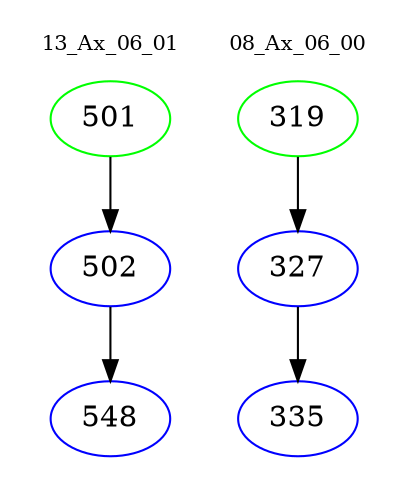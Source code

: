 digraph{
subgraph cluster_0 {
color = white
label = "13_Ax_06_01";
fontsize=10;
T0_501 [label="501", color="green"]
T0_501 -> T0_502 [color="black"]
T0_502 [label="502", color="blue"]
T0_502 -> T0_548 [color="black"]
T0_548 [label="548", color="blue"]
}
subgraph cluster_1 {
color = white
label = "08_Ax_06_00";
fontsize=10;
T1_319 [label="319", color="green"]
T1_319 -> T1_327 [color="black"]
T1_327 [label="327", color="blue"]
T1_327 -> T1_335 [color="black"]
T1_335 [label="335", color="blue"]
}
}
